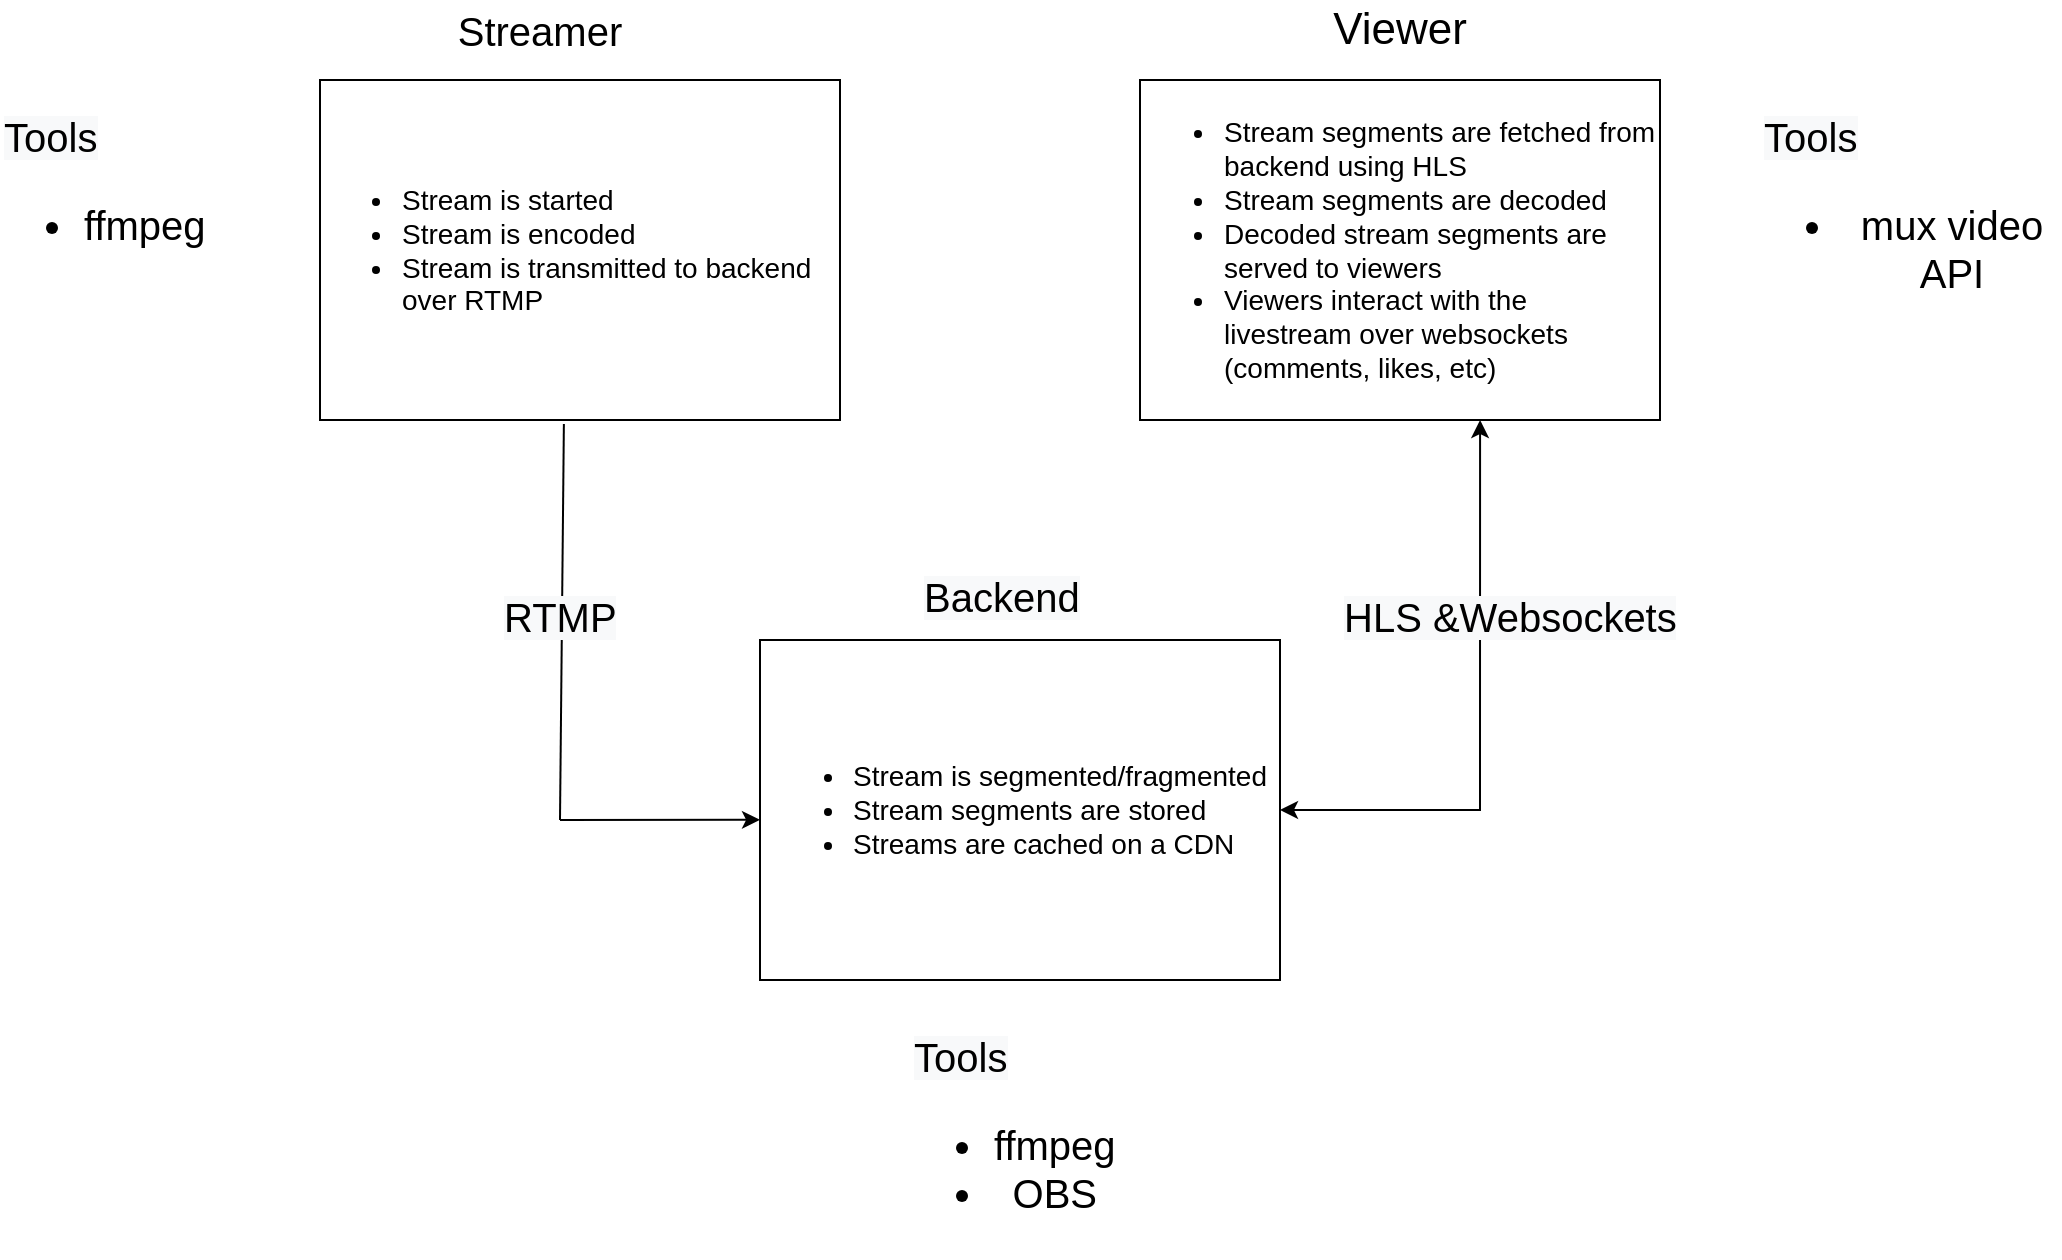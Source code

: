 <mxfile version="20.5.3" type="device"><diagram name="Page-1" id="5f0bae14-7c28-e335-631c-24af17079c00"><mxGraphModel dx="2522" dy="754" grid="1" gridSize="10" guides="1" tooltips="1" connect="1" arrows="1" fold="1" page="1" pageScale="1" pageWidth="1100" pageHeight="850" background="none" math="0" shadow="0"><root><mxCell id="0"/><mxCell id="1" parent="0"/><mxCell id="ACg8VUFsZCj03lr8_S9U-1" value="&lt;ul style=&quot;font-size: 14px;&quot;&gt;&lt;li style=&quot;text-align: left;&quot;&gt;Stream is segmented/fragmented&lt;/li&gt;&lt;li style=&quot;text-align: left;&quot;&gt;Stream segments are stored&lt;/li&gt;&lt;li style=&quot;text-align: left;&quot;&gt;Streams are cached on a CDN&lt;/li&gt;&lt;/ul&gt;" style="rounded=0;whiteSpace=wrap;html=1;" parent="1" vertex="1"><mxGeometry x="370" y="400" width="260" height="170" as="geometry"/></mxCell><mxCell id="ACg8VUFsZCj03lr8_S9U-2" value="&lt;ul style=&quot;font-size: 14px;&quot;&gt;&lt;li&gt;Stream segments are fetched from backend using HLS&lt;/li&gt;&lt;li style=&quot;&quot;&gt;Stream segments are decoded&lt;/li&gt;&lt;li style=&quot;&quot;&gt;Decoded stream segments are served to viewers&lt;/li&gt;&lt;li style=&quot;&quot;&gt;Viewers interact with the livestream over websockets (comments, likes, etc)&lt;/li&gt;&lt;/ul&gt;" style="rounded=0;whiteSpace=wrap;html=1;align=left;" parent="1" vertex="1"><mxGeometry x="560" y="120" width="260" height="170" as="geometry"/></mxCell><mxCell id="ACg8VUFsZCj03lr8_S9U-3" value="&lt;ul style=&quot;font-size: 14px;&quot;&gt;&lt;li style=&quot;text-align: left;&quot;&gt;Stream is started&lt;/li&gt;&lt;li style=&quot;text-align: left;&quot;&gt;Stream is encoded&lt;/li&gt;&lt;li style=&quot;text-align: left;&quot;&gt;&lt;span style=&quot;background-color: initial;&quot;&gt;Stream is transmitted to backend over RTMP&lt;/span&gt;&lt;br&gt;&lt;/li&gt;&lt;/ul&gt;" style="rounded=0;whiteSpace=wrap;html=1;" parent="1" vertex="1"><mxGeometry x="150" y="120" width="260" height="170" as="geometry"/></mxCell><mxCell id="ACg8VUFsZCj03lr8_S9U-4" value="&lt;font style=&quot;font-size: 20px;&quot;&gt;Streamer&lt;/font&gt;" style="text;html=1;strokeColor=none;fillColor=none;align=center;verticalAlign=middle;whiteSpace=wrap;rounded=0;" parent="1" vertex="1"><mxGeometry x="230" y="80" width="60" height="30" as="geometry"/></mxCell><mxCell id="ACg8VUFsZCj03lr8_S9U-5" value="&lt;font style=&quot;font-size: 22px;&quot;&gt;Viewer&lt;/font&gt;" style="text;html=1;strokeColor=none;fillColor=none;align=center;verticalAlign=middle;whiteSpace=wrap;rounded=0;" parent="1" vertex="1"><mxGeometry x="660" y="80" width="60" height="30" as="geometry"/></mxCell><mxCell id="ACg8VUFsZCj03lr8_S9U-13" value="" style="endArrow=none;html=1;rounded=0;entryX=0.469;entryY=1.012;entryDx=0;entryDy=0;entryPerimeter=0;" parent="1" target="ACg8VUFsZCj03lr8_S9U-3" edge="1"><mxGeometry width="50" height="50" relative="1" as="geometry"><mxPoint x="270" y="490" as="sourcePoint"/><mxPoint x="570" y="310" as="targetPoint"/></mxGeometry></mxCell><mxCell id="ACg8VUFsZCj03lr8_S9U-15" value="" style="endArrow=classic;html=1;rounded=0;entryX=0;entryY=0.529;entryDx=0;entryDy=0;entryPerimeter=0;" parent="1" target="ACg8VUFsZCj03lr8_S9U-1" edge="1"><mxGeometry width="50" height="50" relative="1" as="geometry"><mxPoint x="270" y="490" as="sourcePoint"/><mxPoint x="360" y="490" as="targetPoint"/></mxGeometry></mxCell><mxCell id="ACg8VUFsZCj03lr8_S9U-21" value="&lt;span style=&quot;color: rgb(0, 0, 0); font-family: Helvetica; font-size: 20px; font-style: normal; font-variant-ligatures: normal; font-variant-caps: normal; font-weight: 400; letter-spacing: normal; orphans: 2; text-align: center; text-indent: 0px; text-transform: none; widows: 2; word-spacing: 0px; -webkit-text-stroke-width: 0px; background-color: rgb(248, 249, 250); text-decoration-thickness: initial; text-decoration-style: initial; text-decoration-color: initial; float: none; display: inline !important;&quot;&gt;Backend&lt;/span&gt;" style="text;whiteSpace=wrap;html=1;fontSize=14;" parent="1" vertex="1"><mxGeometry x="450" y="360" width="120" height="50" as="geometry"/></mxCell><mxCell id="ACg8VUFsZCj03lr8_S9U-22" value="" style="endArrow=classic;startArrow=classic;html=1;rounded=0;fontSize=14;exitX=0.654;exitY=1;exitDx=0;exitDy=0;exitPerimeter=0;entryX=1;entryY=0.5;entryDx=0;entryDy=0;" parent="1" source="ACg8VUFsZCj03lr8_S9U-2" target="ACg8VUFsZCj03lr8_S9U-1" edge="1"><mxGeometry width="50" height="50" relative="1" as="geometry"><mxPoint x="760" y="420" as="sourcePoint"/><mxPoint x="730" y="570" as="targetPoint"/><Array as="points"><mxPoint x="730" y="485"/></Array></mxGeometry></mxCell><mxCell id="ZhcpUPbFm8_oPZ7DXiZ4-1" value="&lt;span style=&quot;color: rgb(0, 0, 0); font-family: Helvetica; font-size: 20px; font-style: normal; font-variant-ligatures: normal; font-variant-caps: normal; font-weight: 400; letter-spacing: normal; orphans: 2; text-align: center; text-indent: 0px; text-transform: none; widows: 2; word-spacing: 0px; -webkit-text-stroke-width: 0px; background-color: rgb(248, 249, 250); text-decoration-thickness: initial; text-decoration-style: initial; text-decoration-color: initial; float: none; display: inline !important;&quot;&gt;RTMP&lt;/span&gt;" style="text;whiteSpace=wrap;html=1;" vertex="1" parent="1"><mxGeometry x="240" y="370" width="110" height="50" as="geometry"/></mxCell><mxCell id="ZhcpUPbFm8_oPZ7DXiZ4-2" value="&lt;span style=&quot;color: rgb(0, 0, 0); font-family: Helvetica; font-size: 20px; font-style: normal; font-variant-ligatures: normal; font-variant-caps: normal; font-weight: 400; letter-spacing: normal; orphans: 2; text-align: center; text-indent: 0px; text-transform: none; widows: 2; word-spacing: 0px; -webkit-text-stroke-width: 0px; background-color: rgb(248, 249, 250); text-decoration-thickness: initial; text-decoration-style: initial; text-decoration-color: initial; float: none; display: inline !important;&quot;&gt;HLS &amp;amp;Websockets&lt;/span&gt;" style="text;whiteSpace=wrap;html=1;" vertex="1" parent="1"><mxGeometry x="660" y="370" width="190" height="50" as="geometry"/></mxCell><mxCell id="ZhcpUPbFm8_oPZ7DXiZ4-4" value="&lt;span style=&quot;color: rgb(0, 0, 0); font-family: Helvetica; font-size: 20px; font-style: normal; font-variant-ligatures: normal; font-variant-caps: normal; font-weight: 400; letter-spacing: normal; orphans: 2; text-align: center; text-indent: 0px; text-transform: none; widows: 2; word-spacing: 0px; -webkit-text-stroke-width: 0px; background-color: rgb(248, 249, 250); text-decoration-thickness: initial; text-decoration-style: initial; text-decoration-color: initial; float: none; display: inline !important;&quot;&gt;Tools&lt;br&gt;&lt;ul style=&quot;&quot;&gt;&lt;li style=&quot;&quot;&gt;ffmpeg&lt;/li&gt;&lt;li style=&quot;&quot;&gt;OBS&lt;/li&gt;&lt;/ul&gt;&lt;/span&gt;" style="text;whiteSpace=wrap;html=1;" vertex="1" parent="1"><mxGeometry x="445" y="590" width="110" height="50" as="geometry"/></mxCell><mxCell id="ZhcpUPbFm8_oPZ7DXiZ4-5" value="&lt;span style=&quot;color: rgb(0, 0, 0); font-family: Helvetica; font-size: 20px; font-style: normal; font-variant-ligatures: normal; font-variant-caps: normal; font-weight: 400; letter-spacing: normal; orphans: 2; text-align: center; text-indent: 0px; text-transform: none; widows: 2; word-spacing: 0px; -webkit-text-stroke-width: 0px; background-color: rgb(248, 249, 250); text-decoration-thickness: initial; text-decoration-style: initial; text-decoration-color: initial; float: none; display: inline !important;&quot;&gt;Tools&lt;br&gt;&lt;ul style=&quot;&quot;&gt;&lt;li style=&quot;&quot;&gt;mux video API&lt;/li&gt;&lt;/ul&gt;&lt;/span&gt;" style="text;whiteSpace=wrap;html=1;" vertex="1" parent="1"><mxGeometry x="870" y="130" width="150" height="50" as="geometry"/></mxCell><mxCell id="ZhcpUPbFm8_oPZ7DXiZ4-6" value="&lt;span style=&quot;color: rgb(0, 0, 0); font-family: Helvetica; font-size: 20px; font-style: normal; font-variant-ligatures: normal; font-variant-caps: normal; font-weight: 400; letter-spacing: normal; orphans: 2; text-align: center; text-indent: 0px; text-transform: none; widows: 2; word-spacing: 0px; -webkit-text-stroke-width: 0px; background-color: rgb(248, 249, 250); text-decoration-thickness: initial; text-decoration-style: initial; text-decoration-color: initial; float: none; display: inline !important;&quot;&gt;Tools&lt;br&gt;&lt;ul style=&quot;&quot;&gt;&lt;li style=&quot;&quot;&gt;ffmpeg&lt;/li&gt;&lt;/ul&gt;&lt;/span&gt;" style="text;whiteSpace=wrap;html=1;" vertex="1" parent="1"><mxGeometry x="-10" y="130" width="110" height="50" as="geometry"/></mxCell></root></mxGraphModel></diagram></mxfile>